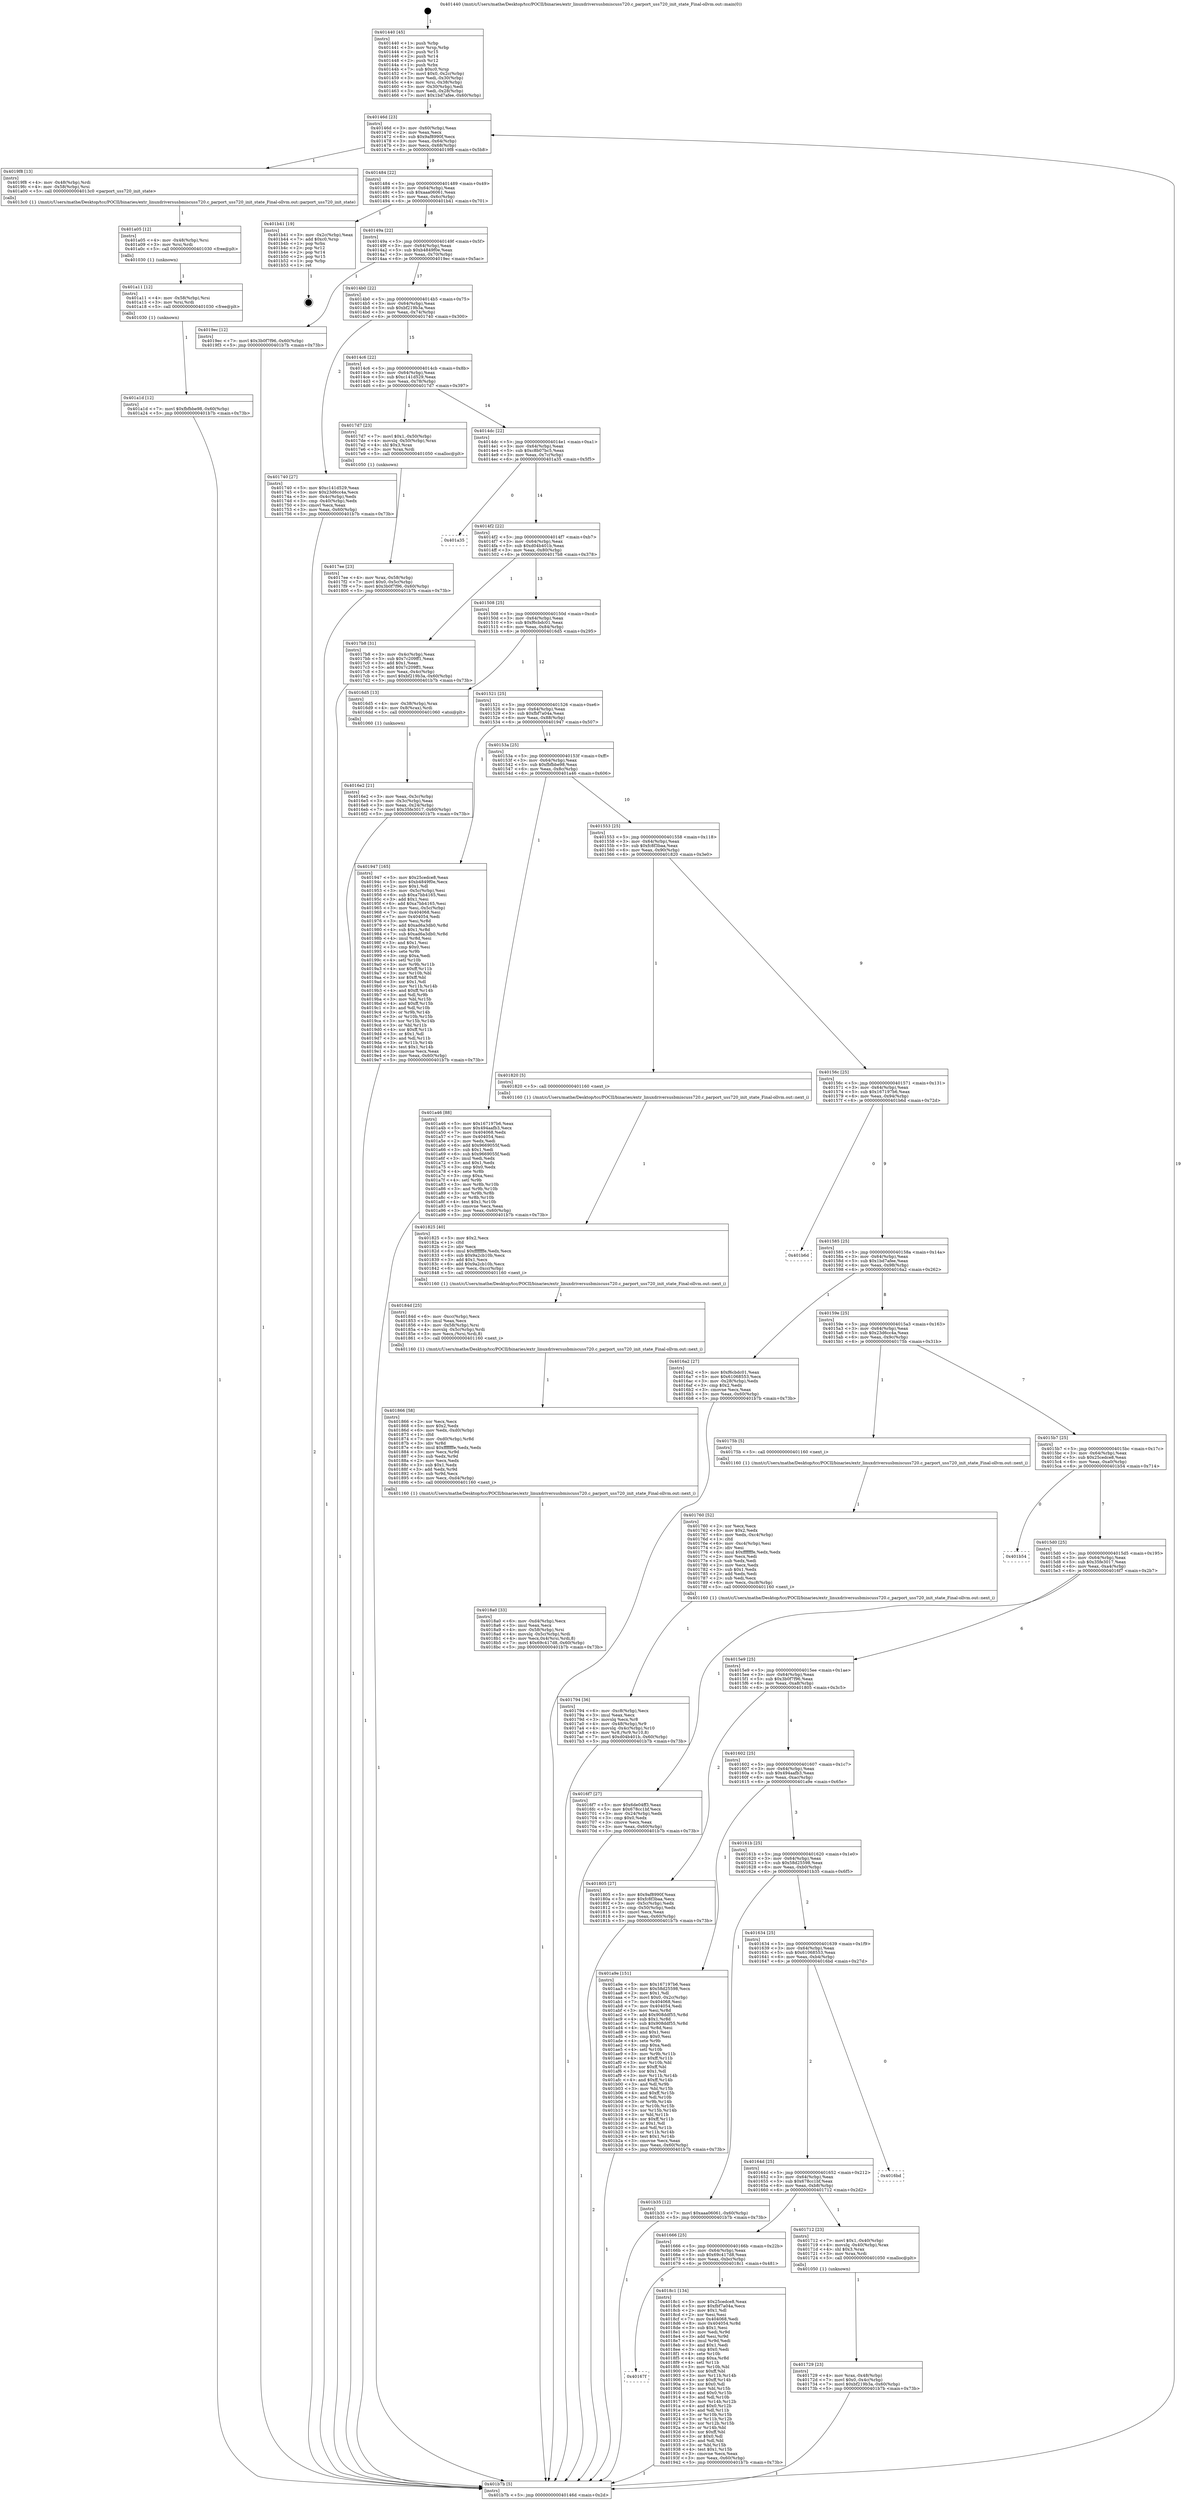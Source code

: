 digraph "0x401440" {
  label = "0x401440 (/mnt/c/Users/mathe/Desktop/tcc/POCII/binaries/extr_linuxdriversusbmiscuss720.c_parport_uss720_init_state_Final-ollvm.out::main(0))"
  labelloc = "t"
  node[shape=record]

  Entry [label="",width=0.3,height=0.3,shape=circle,fillcolor=black,style=filled]
  "0x40146d" [label="{
     0x40146d [23]\l
     | [instrs]\l
     &nbsp;&nbsp;0x40146d \<+3\>: mov -0x60(%rbp),%eax\l
     &nbsp;&nbsp;0x401470 \<+2\>: mov %eax,%ecx\l
     &nbsp;&nbsp;0x401472 \<+6\>: sub $0x9af8990f,%ecx\l
     &nbsp;&nbsp;0x401478 \<+3\>: mov %eax,-0x64(%rbp)\l
     &nbsp;&nbsp;0x40147b \<+3\>: mov %ecx,-0x68(%rbp)\l
     &nbsp;&nbsp;0x40147e \<+6\>: je 00000000004019f8 \<main+0x5b8\>\l
  }"]
  "0x4019f8" [label="{
     0x4019f8 [13]\l
     | [instrs]\l
     &nbsp;&nbsp;0x4019f8 \<+4\>: mov -0x48(%rbp),%rdi\l
     &nbsp;&nbsp;0x4019fc \<+4\>: mov -0x58(%rbp),%rsi\l
     &nbsp;&nbsp;0x401a00 \<+5\>: call 00000000004013c0 \<parport_uss720_init_state\>\l
     | [calls]\l
     &nbsp;&nbsp;0x4013c0 \{1\} (/mnt/c/Users/mathe/Desktop/tcc/POCII/binaries/extr_linuxdriversusbmiscuss720.c_parport_uss720_init_state_Final-ollvm.out::parport_uss720_init_state)\l
  }"]
  "0x401484" [label="{
     0x401484 [22]\l
     | [instrs]\l
     &nbsp;&nbsp;0x401484 \<+5\>: jmp 0000000000401489 \<main+0x49\>\l
     &nbsp;&nbsp;0x401489 \<+3\>: mov -0x64(%rbp),%eax\l
     &nbsp;&nbsp;0x40148c \<+5\>: sub $0xaaa06061,%eax\l
     &nbsp;&nbsp;0x401491 \<+3\>: mov %eax,-0x6c(%rbp)\l
     &nbsp;&nbsp;0x401494 \<+6\>: je 0000000000401b41 \<main+0x701\>\l
  }"]
  Exit [label="",width=0.3,height=0.3,shape=circle,fillcolor=black,style=filled,peripheries=2]
  "0x401b41" [label="{
     0x401b41 [19]\l
     | [instrs]\l
     &nbsp;&nbsp;0x401b41 \<+3\>: mov -0x2c(%rbp),%eax\l
     &nbsp;&nbsp;0x401b44 \<+7\>: add $0xc0,%rsp\l
     &nbsp;&nbsp;0x401b4b \<+1\>: pop %rbx\l
     &nbsp;&nbsp;0x401b4c \<+2\>: pop %r12\l
     &nbsp;&nbsp;0x401b4e \<+2\>: pop %r14\l
     &nbsp;&nbsp;0x401b50 \<+2\>: pop %r15\l
     &nbsp;&nbsp;0x401b52 \<+1\>: pop %rbp\l
     &nbsp;&nbsp;0x401b53 \<+1\>: ret\l
  }"]
  "0x40149a" [label="{
     0x40149a [22]\l
     | [instrs]\l
     &nbsp;&nbsp;0x40149a \<+5\>: jmp 000000000040149f \<main+0x5f\>\l
     &nbsp;&nbsp;0x40149f \<+3\>: mov -0x64(%rbp),%eax\l
     &nbsp;&nbsp;0x4014a2 \<+5\>: sub $0xb4849f0e,%eax\l
     &nbsp;&nbsp;0x4014a7 \<+3\>: mov %eax,-0x70(%rbp)\l
     &nbsp;&nbsp;0x4014aa \<+6\>: je 00000000004019ec \<main+0x5ac\>\l
  }"]
  "0x401a1d" [label="{
     0x401a1d [12]\l
     | [instrs]\l
     &nbsp;&nbsp;0x401a1d \<+7\>: movl $0xfbfbbe98,-0x60(%rbp)\l
     &nbsp;&nbsp;0x401a24 \<+5\>: jmp 0000000000401b7b \<main+0x73b\>\l
  }"]
  "0x4019ec" [label="{
     0x4019ec [12]\l
     | [instrs]\l
     &nbsp;&nbsp;0x4019ec \<+7\>: movl $0x3b0f7f96,-0x60(%rbp)\l
     &nbsp;&nbsp;0x4019f3 \<+5\>: jmp 0000000000401b7b \<main+0x73b\>\l
  }"]
  "0x4014b0" [label="{
     0x4014b0 [22]\l
     | [instrs]\l
     &nbsp;&nbsp;0x4014b0 \<+5\>: jmp 00000000004014b5 \<main+0x75\>\l
     &nbsp;&nbsp;0x4014b5 \<+3\>: mov -0x64(%rbp),%eax\l
     &nbsp;&nbsp;0x4014b8 \<+5\>: sub $0xbf219b3a,%eax\l
     &nbsp;&nbsp;0x4014bd \<+3\>: mov %eax,-0x74(%rbp)\l
     &nbsp;&nbsp;0x4014c0 \<+6\>: je 0000000000401740 \<main+0x300\>\l
  }"]
  "0x401a11" [label="{
     0x401a11 [12]\l
     | [instrs]\l
     &nbsp;&nbsp;0x401a11 \<+4\>: mov -0x58(%rbp),%rsi\l
     &nbsp;&nbsp;0x401a15 \<+3\>: mov %rsi,%rdi\l
     &nbsp;&nbsp;0x401a18 \<+5\>: call 0000000000401030 \<free@plt\>\l
     | [calls]\l
     &nbsp;&nbsp;0x401030 \{1\} (unknown)\l
  }"]
  "0x401740" [label="{
     0x401740 [27]\l
     | [instrs]\l
     &nbsp;&nbsp;0x401740 \<+5\>: mov $0xc141d529,%eax\l
     &nbsp;&nbsp;0x401745 \<+5\>: mov $0x23d6cc4a,%ecx\l
     &nbsp;&nbsp;0x40174a \<+3\>: mov -0x4c(%rbp),%edx\l
     &nbsp;&nbsp;0x40174d \<+3\>: cmp -0x40(%rbp),%edx\l
     &nbsp;&nbsp;0x401750 \<+3\>: cmovl %ecx,%eax\l
     &nbsp;&nbsp;0x401753 \<+3\>: mov %eax,-0x60(%rbp)\l
     &nbsp;&nbsp;0x401756 \<+5\>: jmp 0000000000401b7b \<main+0x73b\>\l
  }"]
  "0x4014c6" [label="{
     0x4014c6 [22]\l
     | [instrs]\l
     &nbsp;&nbsp;0x4014c6 \<+5\>: jmp 00000000004014cb \<main+0x8b\>\l
     &nbsp;&nbsp;0x4014cb \<+3\>: mov -0x64(%rbp),%eax\l
     &nbsp;&nbsp;0x4014ce \<+5\>: sub $0xc141d529,%eax\l
     &nbsp;&nbsp;0x4014d3 \<+3\>: mov %eax,-0x78(%rbp)\l
     &nbsp;&nbsp;0x4014d6 \<+6\>: je 00000000004017d7 \<main+0x397\>\l
  }"]
  "0x401a05" [label="{
     0x401a05 [12]\l
     | [instrs]\l
     &nbsp;&nbsp;0x401a05 \<+4\>: mov -0x48(%rbp),%rsi\l
     &nbsp;&nbsp;0x401a09 \<+3\>: mov %rsi,%rdi\l
     &nbsp;&nbsp;0x401a0c \<+5\>: call 0000000000401030 \<free@plt\>\l
     | [calls]\l
     &nbsp;&nbsp;0x401030 \{1\} (unknown)\l
  }"]
  "0x4017d7" [label="{
     0x4017d7 [23]\l
     | [instrs]\l
     &nbsp;&nbsp;0x4017d7 \<+7\>: movl $0x1,-0x50(%rbp)\l
     &nbsp;&nbsp;0x4017de \<+4\>: movslq -0x50(%rbp),%rax\l
     &nbsp;&nbsp;0x4017e2 \<+4\>: shl $0x3,%rax\l
     &nbsp;&nbsp;0x4017e6 \<+3\>: mov %rax,%rdi\l
     &nbsp;&nbsp;0x4017e9 \<+5\>: call 0000000000401050 \<malloc@plt\>\l
     | [calls]\l
     &nbsp;&nbsp;0x401050 \{1\} (unknown)\l
  }"]
  "0x4014dc" [label="{
     0x4014dc [22]\l
     | [instrs]\l
     &nbsp;&nbsp;0x4014dc \<+5\>: jmp 00000000004014e1 \<main+0xa1\>\l
     &nbsp;&nbsp;0x4014e1 \<+3\>: mov -0x64(%rbp),%eax\l
     &nbsp;&nbsp;0x4014e4 \<+5\>: sub $0xc8b07bc5,%eax\l
     &nbsp;&nbsp;0x4014e9 \<+3\>: mov %eax,-0x7c(%rbp)\l
     &nbsp;&nbsp;0x4014ec \<+6\>: je 0000000000401a35 \<main+0x5f5\>\l
  }"]
  "0x40167f" [label="{
     0x40167f\l
  }", style=dashed]
  "0x401a35" [label="{
     0x401a35\l
  }", style=dashed]
  "0x4014f2" [label="{
     0x4014f2 [22]\l
     | [instrs]\l
     &nbsp;&nbsp;0x4014f2 \<+5\>: jmp 00000000004014f7 \<main+0xb7\>\l
     &nbsp;&nbsp;0x4014f7 \<+3\>: mov -0x64(%rbp),%eax\l
     &nbsp;&nbsp;0x4014fa \<+5\>: sub $0xd04b401b,%eax\l
     &nbsp;&nbsp;0x4014ff \<+3\>: mov %eax,-0x80(%rbp)\l
     &nbsp;&nbsp;0x401502 \<+6\>: je 00000000004017b8 \<main+0x378\>\l
  }"]
  "0x4018c1" [label="{
     0x4018c1 [134]\l
     | [instrs]\l
     &nbsp;&nbsp;0x4018c1 \<+5\>: mov $0x25cedce8,%eax\l
     &nbsp;&nbsp;0x4018c6 \<+5\>: mov $0xfbf7a04a,%ecx\l
     &nbsp;&nbsp;0x4018cb \<+2\>: mov $0x1,%dl\l
     &nbsp;&nbsp;0x4018cd \<+2\>: xor %esi,%esi\l
     &nbsp;&nbsp;0x4018cf \<+7\>: mov 0x404068,%edi\l
     &nbsp;&nbsp;0x4018d6 \<+8\>: mov 0x404054,%r8d\l
     &nbsp;&nbsp;0x4018de \<+3\>: sub $0x1,%esi\l
     &nbsp;&nbsp;0x4018e1 \<+3\>: mov %edi,%r9d\l
     &nbsp;&nbsp;0x4018e4 \<+3\>: add %esi,%r9d\l
     &nbsp;&nbsp;0x4018e7 \<+4\>: imul %r9d,%edi\l
     &nbsp;&nbsp;0x4018eb \<+3\>: and $0x1,%edi\l
     &nbsp;&nbsp;0x4018ee \<+3\>: cmp $0x0,%edi\l
     &nbsp;&nbsp;0x4018f1 \<+4\>: sete %r10b\l
     &nbsp;&nbsp;0x4018f5 \<+4\>: cmp $0xa,%r8d\l
     &nbsp;&nbsp;0x4018f9 \<+4\>: setl %r11b\l
     &nbsp;&nbsp;0x4018fd \<+3\>: mov %r10b,%bl\l
     &nbsp;&nbsp;0x401900 \<+3\>: xor $0xff,%bl\l
     &nbsp;&nbsp;0x401903 \<+3\>: mov %r11b,%r14b\l
     &nbsp;&nbsp;0x401906 \<+4\>: xor $0xff,%r14b\l
     &nbsp;&nbsp;0x40190a \<+3\>: xor $0x0,%dl\l
     &nbsp;&nbsp;0x40190d \<+3\>: mov %bl,%r15b\l
     &nbsp;&nbsp;0x401910 \<+4\>: and $0x0,%r15b\l
     &nbsp;&nbsp;0x401914 \<+3\>: and %dl,%r10b\l
     &nbsp;&nbsp;0x401917 \<+3\>: mov %r14b,%r12b\l
     &nbsp;&nbsp;0x40191a \<+4\>: and $0x0,%r12b\l
     &nbsp;&nbsp;0x40191e \<+3\>: and %dl,%r11b\l
     &nbsp;&nbsp;0x401921 \<+3\>: or %r10b,%r15b\l
     &nbsp;&nbsp;0x401924 \<+3\>: or %r11b,%r12b\l
     &nbsp;&nbsp;0x401927 \<+3\>: xor %r12b,%r15b\l
     &nbsp;&nbsp;0x40192a \<+3\>: or %r14b,%bl\l
     &nbsp;&nbsp;0x40192d \<+3\>: xor $0xff,%bl\l
     &nbsp;&nbsp;0x401930 \<+3\>: or $0x0,%dl\l
     &nbsp;&nbsp;0x401933 \<+2\>: and %dl,%bl\l
     &nbsp;&nbsp;0x401935 \<+3\>: or %bl,%r15b\l
     &nbsp;&nbsp;0x401938 \<+4\>: test $0x1,%r15b\l
     &nbsp;&nbsp;0x40193c \<+3\>: cmovne %ecx,%eax\l
     &nbsp;&nbsp;0x40193f \<+3\>: mov %eax,-0x60(%rbp)\l
     &nbsp;&nbsp;0x401942 \<+5\>: jmp 0000000000401b7b \<main+0x73b\>\l
  }"]
  "0x4017b8" [label="{
     0x4017b8 [31]\l
     | [instrs]\l
     &nbsp;&nbsp;0x4017b8 \<+3\>: mov -0x4c(%rbp),%eax\l
     &nbsp;&nbsp;0x4017bb \<+5\>: sub $0x7c209ff1,%eax\l
     &nbsp;&nbsp;0x4017c0 \<+3\>: add $0x1,%eax\l
     &nbsp;&nbsp;0x4017c3 \<+5\>: add $0x7c209ff1,%eax\l
     &nbsp;&nbsp;0x4017c8 \<+3\>: mov %eax,-0x4c(%rbp)\l
     &nbsp;&nbsp;0x4017cb \<+7\>: movl $0xbf219b3a,-0x60(%rbp)\l
     &nbsp;&nbsp;0x4017d2 \<+5\>: jmp 0000000000401b7b \<main+0x73b\>\l
  }"]
  "0x401508" [label="{
     0x401508 [25]\l
     | [instrs]\l
     &nbsp;&nbsp;0x401508 \<+5\>: jmp 000000000040150d \<main+0xcd\>\l
     &nbsp;&nbsp;0x40150d \<+3\>: mov -0x64(%rbp),%eax\l
     &nbsp;&nbsp;0x401510 \<+5\>: sub $0xf6cbdc01,%eax\l
     &nbsp;&nbsp;0x401515 \<+6\>: mov %eax,-0x84(%rbp)\l
     &nbsp;&nbsp;0x40151b \<+6\>: je 00000000004016d5 \<main+0x295\>\l
  }"]
  "0x4018a0" [label="{
     0x4018a0 [33]\l
     | [instrs]\l
     &nbsp;&nbsp;0x4018a0 \<+6\>: mov -0xd4(%rbp),%ecx\l
     &nbsp;&nbsp;0x4018a6 \<+3\>: imul %eax,%ecx\l
     &nbsp;&nbsp;0x4018a9 \<+4\>: mov -0x58(%rbp),%rsi\l
     &nbsp;&nbsp;0x4018ad \<+4\>: movslq -0x5c(%rbp),%rdi\l
     &nbsp;&nbsp;0x4018b1 \<+4\>: mov %ecx,0x4(%rsi,%rdi,8)\l
     &nbsp;&nbsp;0x4018b5 \<+7\>: movl $0x69c417d8,-0x60(%rbp)\l
     &nbsp;&nbsp;0x4018bc \<+5\>: jmp 0000000000401b7b \<main+0x73b\>\l
  }"]
  "0x4016d5" [label="{
     0x4016d5 [13]\l
     | [instrs]\l
     &nbsp;&nbsp;0x4016d5 \<+4\>: mov -0x38(%rbp),%rax\l
     &nbsp;&nbsp;0x4016d9 \<+4\>: mov 0x8(%rax),%rdi\l
     &nbsp;&nbsp;0x4016dd \<+5\>: call 0000000000401060 \<atoi@plt\>\l
     | [calls]\l
     &nbsp;&nbsp;0x401060 \{1\} (unknown)\l
  }"]
  "0x401521" [label="{
     0x401521 [25]\l
     | [instrs]\l
     &nbsp;&nbsp;0x401521 \<+5\>: jmp 0000000000401526 \<main+0xe6\>\l
     &nbsp;&nbsp;0x401526 \<+3\>: mov -0x64(%rbp),%eax\l
     &nbsp;&nbsp;0x401529 \<+5\>: sub $0xfbf7a04a,%eax\l
     &nbsp;&nbsp;0x40152e \<+6\>: mov %eax,-0x88(%rbp)\l
     &nbsp;&nbsp;0x401534 \<+6\>: je 0000000000401947 \<main+0x507\>\l
  }"]
  "0x401866" [label="{
     0x401866 [58]\l
     | [instrs]\l
     &nbsp;&nbsp;0x401866 \<+2\>: xor %ecx,%ecx\l
     &nbsp;&nbsp;0x401868 \<+5\>: mov $0x2,%edx\l
     &nbsp;&nbsp;0x40186d \<+6\>: mov %edx,-0xd0(%rbp)\l
     &nbsp;&nbsp;0x401873 \<+1\>: cltd\l
     &nbsp;&nbsp;0x401874 \<+7\>: mov -0xd0(%rbp),%r8d\l
     &nbsp;&nbsp;0x40187b \<+3\>: idiv %r8d\l
     &nbsp;&nbsp;0x40187e \<+6\>: imul $0xfffffffe,%edx,%edx\l
     &nbsp;&nbsp;0x401884 \<+3\>: mov %ecx,%r9d\l
     &nbsp;&nbsp;0x401887 \<+3\>: sub %edx,%r9d\l
     &nbsp;&nbsp;0x40188a \<+2\>: mov %ecx,%edx\l
     &nbsp;&nbsp;0x40188c \<+3\>: sub $0x1,%edx\l
     &nbsp;&nbsp;0x40188f \<+3\>: add %edx,%r9d\l
     &nbsp;&nbsp;0x401892 \<+3\>: sub %r9d,%ecx\l
     &nbsp;&nbsp;0x401895 \<+6\>: mov %ecx,-0xd4(%rbp)\l
     &nbsp;&nbsp;0x40189b \<+5\>: call 0000000000401160 \<next_i\>\l
     | [calls]\l
     &nbsp;&nbsp;0x401160 \{1\} (/mnt/c/Users/mathe/Desktop/tcc/POCII/binaries/extr_linuxdriversusbmiscuss720.c_parport_uss720_init_state_Final-ollvm.out::next_i)\l
  }"]
  "0x401947" [label="{
     0x401947 [165]\l
     | [instrs]\l
     &nbsp;&nbsp;0x401947 \<+5\>: mov $0x25cedce8,%eax\l
     &nbsp;&nbsp;0x40194c \<+5\>: mov $0xb4849f0e,%ecx\l
     &nbsp;&nbsp;0x401951 \<+2\>: mov $0x1,%dl\l
     &nbsp;&nbsp;0x401953 \<+3\>: mov -0x5c(%rbp),%esi\l
     &nbsp;&nbsp;0x401956 \<+6\>: sub $0xa7bb4165,%esi\l
     &nbsp;&nbsp;0x40195c \<+3\>: add $0x1,%esi\l
     &nbsp;&nbsp;0x40195f \<+6\>: add $0xa7bb4165,%esi\l
     &nbsp;&nbsp;0x401965 \<+3\>: mov %esi,-0x5c(%rbp)\l
     &nbsp;&nbsp;0x401968 \<+7\>: mov 0x404068,%esi\l
     &nbsp;&nbsp;0x40196f \<+7\>: mov 0x404054,%edi\l
     &nbsp;&nbsp;0x401976 \<+3\>: mov %esi,%r8d\l
     &nbsp;&nbsp;0x401979 \<+7\>: add $0xad6a3db0,%r8d\l
     &nbsp;&nbsp;0x401980 \<+4\>: sub $0x1,%r8d\l
     &nbsp;&nbsp;0x401984 \<+7\>: sub $0xad6a3db0,%r8d\l
     &nbsp;&nbsp;0x40198b \<+4\>: imul %r8d,%esi\l
     &nbsp;&nbsp;0x40198f \<+3\>: and $0x1,%esi\l
     &nbsp;&nbsp;0x401992 \<+3\>: cmp $0x0,%esi\l
     &nbsp;&nbsp;0x401995 \<+4\>: sete %r9b\l
     &nbsp;&nbsp;0x401999 \<+3\>: cmp $0xa,%edi\l
     &nbsp;&nbsp;0x40199c \<+4\>: setl %r10b\l
     &nbsp;&nbsp;0x4019a0 \<+3\>: mov %r9b,%r11b\l
     &nbsp;&nbsp;0x4019a3 \<+4\>: xor $0xff,%r11b\l
     &nbsp;&nbsp;0x4019a7 \<+3\>: mov %r10b,%bl\l
     &nbsp;&nbsp;0x4019aa \<+3\>: xor $0xff,%bl\l
     &nbsp;&nbsp;0x4019ad \<+3\>: xor $0x1,%dl\l
     &nbsp;&nbsp;0x4019b0 \<+3\>: mov %r11b,%r14b\l
     &nbsp;&nbsp;0x4019b3 \<+4\>: and $0xff,%r14b\l
     &nbsp;&nbsp;0x4019b7 \<+3\>: and %dl,%r9b\l
     &nbsp;&nbsp;0x4019ba \<+3\>: mov %bl,%r15b\l
     &nbsp;&nbsp;0x4019bd \<+4\>: and $0xff,%r15b\l
     &nbsp;&nbsp;0x4019c1 \<+3\>: and %dl,%r10b\l
     &nbsp;&nbsp;0x4019c4 \<+3\>: or %r9b,%r14b\l
     &nbsp;&nbsp;0x4019c7 \<+3\>: or %r10b,%r15b\l
     &nbsp;&nbsp;0x4019ca \<+3\>: xor %r15b,%r14b\l
     &nbsp;&nbsp;0x4019cd \<+3\>: or %bl,%r11b\l
     &nbsp;&nbsp;0x4019d0 \<+4\>: xor $0xff,%r11b\l
     &nbsp;&nbsp;0x4019d4 \<+3\>: or $0x1,%dl\l
     &nbsp;&nbsp;0x4019d7 \<+3\>: and %dl,%r11b\l
     &nbsp;&nbsp;0x4019da \<+3\>: or %r11b,%r14b\l
     &nbsp;&nbsp;0x4019dd \<+4\>: test $0x1,%r14b\l
     &nbsp;&nbsp;0x4019e1 \<+3\>: cmovne %ecx,%eax\l
     &nbsp;&nbsp;0x4019e4 \<+3\>: mov %eax,-0x60(%rbp)\l
     &nbsp;&nbsp;0x4019e7 \<+5\>: jmp 0000000000401b7b \<main+0x73b\>\l
  }"]
  "0x40153a" [label="{
     0x40153a [25]\l
     | [instrs]\l
     &nbsp;&nbsp;0x40153a \<+5\>: jmp 000000000040153f \<main+0xff\>\l
     &nbsp;&nbsp;0x40153f \<+3\>: mov -0x64(%rbp),%eax\l
     &nbsp;&nbsp;0x401542 \<+5\>: sub $0xfbfbbe98,%eax\l
     &nbsp;&nbsp;0x401547 \<+6\>: mov %eax,-0x8c(%rbp)\l
     &nbsp;&nbsp;0x40154d \<+6\>: je 0000000000401a46 \<main+0x606\>\l
  }"]
  "0x40184d" [label="{
     0x40184d [25]\l
     | [instrs]\l
     &nbsp;&nbsp;0x40184d \<+6\>: mov -0xcc(%rbp),%ecx\l
     &nbsp;&nbsp;0x401853 \<+3\>: imul %eax,%ecx\l
     &nbsp;&nbsp;0x401856 \<+4\>: mov -0x58(%rbp),%rsi\l
     &nbsp;&nbsp;0x40185a \<+4\>: movslq -0x5c(%rbp),%rdi\l
     &nbsp;&nbsp;0x40185e \<+3\>: mov %ecx,(%rsi,%rdi,8)\l
     &nbsp;&nbsp;0x401861 \<+5\>: call 0000000000401160 \<next_i\>\l
     | [calls]\l
     &nbsp;&nbsp;0x401160 \{1\} (/mnt/c/Users/mathe/Desktop/tcc/POCII/binaries/extr_linuxdriversusbmiscuss720.c_parport_uss720_init_state_Final-ollvm.out::next_i)\l
  }"]
  "0x401a46" [label="{
     0x401a46 [88]\l
     | [instrs]\l
     &nbsp;&nbsp;0x401a46 \<+5\>: mov $0x167197b6,%eax\l
     &nbsp;&nbsp;0x401a4b \<+5\>: mov $0x494aafb3,%ecx\l
     &nbsp;&nbsp;0x401a50 \<+7\>: mov 0x404068,%edx\l
     &nbsp;&nbsp;0x401a57 \<+7\>: mov 0x404054,%esi\l
     &nbsp;&nbsp;0x401a5e \<+2\>: mov %edx,%edi\l
     &nbsp;&nbsp;0x401a60 \<+6\>: add $0x9669055f,%edi\l
     &nbsp;&nbsp;0x401a66 \<+3\>: sub $0x1,%edi\l
     &nbsp;&nbsp;0x401a69 \<+6\>: sub $0x9669055f,%edi\l
     &nbsp;&nbsp;0x401a6f \<+3\>: imul %edi,%edx\l
     &nbsp;&nbsp;0x401a72 \<+3\>: and $0x1,%edx\l
     &nbsp;&nbsp;0x401a75 \<+3\>: cmp $0x0,%edx\l
     &nbsp;&nbsp;0x401a78 \<+4\>: sete %r8b\l
     &nbsp;&nbsp;0x401a7c \<+3\>: cmp $0xa,%esi\l
     &nbsp;&nbsp;0x401a7f \<+4\>: setl %r9b\l
     &nbsp;&nbsp;0x401a83 \<+3\>: mov %r8b,%r10b\l
     &nbsp;&nbsp;0x401a86 \<+3\>: and %r9b,%r10b\l
     &nbsp;&nbsp;0x401a89 \<+3\>: xor %r9b,%r8b\l
     &nbsp;&nbsp;0x401a8c \<+3\>: or %r8b,%r10b\l
     &nbsp;&nbsp;0x401a8f \<+4\>: test $0x1,%r10b\l
     &nbsp;&nbsp;0x401a93 \<+3\>: cmovne %ecx,%eax\l
     &nbsp;&nbsp;0x401a96 \<+3\>: mov %eax,-0x60(%rbp)\l
     &nbsp;&nbsp;0x401a99 \<+5\>: jmp 0000000000401b7b \<main+0x73b\>\l
  }"]
  "0x401553" [label="{
     0x401553 [25]\l
     | [instrs]\l
     &nbsp;&nbsp;0x401553 \<+5\>: jmp 0000000000401558 \<main+0x118\>\l
     &nbsp;&nbsp;0x401558 \<+3\>: mov -0x64(%rbp),%eax\l
     &nbsp;&nbsp;0x40155b \<+5\>: sub $0xfc8f3baa,%eax\l
     &nbsp;&nbsp;0x401560 \<+6\>: mov %eax,-0x90(%rbp)\l
     &nbsp;&nbsp;0x401566 \<+6\>: je 0000000000401820 \<main+0x3e0\>\l
  }"]
  "0x401825" [label="{
     0x401825 [40]\l
     | [instrs]\l
     &nbsp;&nbsp;0x401825 \<+5\>: mov $0x2,%ecx\l
     &nbsp;&nbsp;0x40182a \<+1\>: cltd\l
     &nbsp;&nbsp;0x40182b \<+2\>: idiv %ecx\l
     &nbsp;&nbsp;0x40182d \<+6\>: imul $0xfffffffe,%edx,%ecx\l
     &nbsp;&nbsp;0x401833 \<+6\>: sub $0x9a2cb10b,%ecx\l
     &nbsp;&nbsp;0x401839 \<+3\>: add $0x1,%ecx\l
     &nbsp;&nbsp;0x40183c \<+6\>: add $0x9a2cb10b,%ecx\l
     &nbsp;&nbsp;0x401842 \<+6\>: mov %ecx,-0xcc(%rbp)\l
     &nbsp;&nbsp;0x401848 \<+5\>: call 0000000000401160 \<next_i\>\l
     | [calls]\l
     &nbsp;&nbsp;0x401160 \{1\} (/mnt/c/Users/mathe/Desktop/tcc/POCII/binaries/extr_linuxdriversusbmiscuss720.c_parport_uss720_init_state_Final-ollvm.out::next_i)\l
  }"]
  "0x401820" [label="{
     0x401820 [5]\l
     | [instrs]\l
     &nbsp;&nbsp;0x401820 \<+5\>: call 0000000000401160 \<next_i\>\l
     | [calls]\l
     &nbsp;&nbsp;0x401160 \{1\} (/mnt/c/Users/mathe/Desktop/tcc/POCII/binaries/extr_linuxdriversusbmiscuss720.c_parport_uss720_init_state_Final-ollvm.out::next_i)\l
  }"]
  "0x40156c" [label="{
     0x40156c [25]\l
     | [instrs]\l
     &nbsp;&nbsp;0x40156c \<+5\>: jmp 0000000000401571 \<main+0x131\>\l
     &nbsp;&nbsp;0x401571 \<+3\>: mov -0x64(%rbp),%eax\l
     &nbsp;&nbsp;0x401574 \<+5\>: sub $0x167197b6,%eax\l
     &nbsp;&nbsp;0x401579 \<+6\>: mov %eax,-0x94(%rbp)\l
     &nbsp;&nbsp;0x40157f \<+6\>: je 0000000000401b6d \<main+0x72d\>\l
  }"]
  "0x4017ee" [label="{
     0x4017ee [23]\l
     | [instrs]\l
     &nbsp;&nbsp;0x4017ee \<+4\>: mov %rax,-0x58(%rbp)\l
     &nbsp;&nbsp;0x4017f2 \<+7\>: movl $0x0,-0x5c(%rbp)\l
     &nbsp;&nbsp;0x4017f9 \<+7\>: movl $0x3b0f7f96,-0x60(%rbp)\l
     &nbsp;&nbsp;0x401800 \<+5\>: jmp 0000000000401b7b \<main+0x73b\>\l
  }"]
  "0x401b6d" [label="{
     0x401b6d\l
  }", style=dashed]
  "0x401585" [label="{
     0x401585 [25]\l
     | [instrs]\l
     &nbsp;&nbsp;0x401585 \<+5\>: jmp 000000000040158a \<main+0x14a\>\l
     &nbsp;&nbsp;0x40158a \<+3\>: mov -0x64(%rbp),%eax\l
     &nbsp;&nbsp;0x40158d \<+5\>: sub $0x1bd7afee,%eax\l
     &nbsp;&nbsp;0x401592 \<+6\>: mov %eax,-0x98(%rbp)\l
     &nbsp;&nbsp;0x401598 \<+6\>: je 00000000004016a2 \<main+0x262\>\l
  }"]
  "0x401794" [label="{
     0x401794 [36]\l
     | [instrs]\l
     &nbsp;&nbsp;0x401794 \<+6\>: mov -0xc8(%rbp),%ecx\l
     &nbsp;&nbsp;0x40179a \<+3\>: imul %eax,%ecx\l
     &nbsp;&nbsp;0x40179d \<+3\>: movslq %ecx,%r8\l
     &nbsp;&nbsp;0x4017a0 \<+4\>: mov -0x48(%rbp),%r9\l
     &nbsp;&nbsp;0x4017a4 \<+4\>: movslq -0x4c(%rbp),%r10\l
     &nbsp;&nbsp;0x4017a8 \<+4\>: mov %r8,(%r9,%r10,8)\l
     &nbsp;&nbsp;0x4017ac \<+7\>: movl $0xd04b401b,-0x60(%rbp)\l
     &nbsp;&nbsp;0x4017b3 \<+5\>: jmp 0000000000401b7b \<main+0x73b\>\l
  }"]
  "0x4016a2" [label="{
     0x4016a2 [27]\l
     | [instrs]\l
     &nbsp;&nbsp;0x4016a2 \<+5\>: mov $0xf6cbdc01,%eax\l
     &nbsp;&nbsp;0x4016a7 \<+5\>: mov $0x61068553,%ecx\l
     &nbsp;&nbsp;0x4016ac \<+3\>: mov -0x28(%rbp),%edx\l
     &nbsp;&nbsp;0x4016af \<+3\>: cmp $0x2,%edx\l
     &nbsp;&nbsp;0x4016b2 \<+3\>: cmovne %ecx,%eax\l
     &nbsp;&nbsp;0x4016b5 \<+3\>: mov %eax,-0x60(%rbp)\l
     &nbsp;&nbsp;0x4016b8 \<+5\>: jmp 0000000000401b7b \<main+0x73b\>\l
  }"]
  "0x40159e" [label="{
     0x40159e [25]\l
     | [instrs]\l
     &nbsp;&nbsp;0x40159e \<+5\>: jmp 00000000004015a3 \<main+0x163\>\l
     &nbsp;&nbsp;0x4015a3 \<+3\>: mov -0x64(%rbp),%eax\l
     &nbsp;&nbsp;0x4015a6 \<+5\>: sub $0x23d6cc4a,%eax\l
     &nbsp;&nbsp;0x4015ab \<+6\>: mov %eax,-0x9c(%rbp)\l
     &nbsp;&nbsp;0x4015b1 \<+6\>: je 000000000040175b \<main+0x31b\>\l
  }"]
  "0x401b7b" [label="{
     0x401b7b [5]\l
     | [instrs]\l
     &nbsp;&nbsp;0x401b7b \<+5\>: jmp 000000000040146d \<main+0x2d\>\l
  }"]
  "0x401440" [label="{
     0x401440 [45]\l
     | [instrs]\l
     &nbsp;&nbsp;0x401440 \<+1\>: push %rbp\l
     &nbsp;&nbsp;0x401441 \<+3\>: mov %rsp,%rbp\l
     &nbsp;&nbsp;0x401444 \<+2\>: push %r15\l
     &nbsp;&nbsp;0x401446 \<+2\>: push %r14\l
     &nbsp;&nbsp;0x401448 \<+2\>: push %r12\l
     &nbsp;&nbsp;0x40144a \<+1\>: push %rbx\l
     &nbsp;&nbsp;0x40144b \<+7\>: sub $0xc0,%rsp\l
     &nbsp;&nbsp;0x401452 \<+7\>: movl $0x0,-0x2c(%rbp)\l
     &nbsp;&nbsp;0x401459 \<+3\>: mov %edi,-0x30(%rbp)\l
     &nbsp;&nbsp;0x40145c \<+4\>: mov %rsi,-0x38(%rbp)\l
     &nbsp;&nbsp;0x401460 \<+3\>: mov -0x30(%rbp),%edi\l
     &nbsp;&nbsp;0x401463 \<+3\>: mov %edi,-0x28(%rbp)\l
     &nbsp;&nbsp;0x401466 \<+7\>: movl $0x1bd7afee,-0x60(%rbp)\l
  }"]
  "0x4016e2" [label="{
     0x4016e2 [21]\l
     | [instrs]\l
     &nbsp;&nbsp;0x4016e2 \<+3\>: mov %eax,-0x3c(%rbp)\l
     &nbsp;&nbsp;0x4016e5 \<+3\>: mov -0x3c(%rbp),%eax\l
     &nbsp;&nbsp;0x4016e8 \<+3\>: mov %eax,-0x24(%rbp)\l
     &nbsp;&nbsp;0x4016eb \<+7\>: movl $0x35fe3017,-0x60(%rbp)\l
     &nbsp;&nbsp;0x4016f2 \<+5\>: jmp 0000000000401b7b \<main+0x73b\>\l
  }"]
  "0x401760" [label="{
     0x401760 [52]\l
     | [instrs]\l
     &nbsp;&nbsp;0x401760 \<+2\>: xor %ecx,%ecx\l
     &nbsp;&nbsp;0x401762 \<+5\>: mov $0x2,%edx\l
     &nbsp;&nbsp;0x401767 \<+6\>: mov %edx,-0xc4(%rbp)\l
     &nbsp;&nbsp;0x40176d \<+1\>: cltd\l
     &nbsp;&nbsp;0x40176e \<+6\>: mov -0xc4(%rbp),%esi\l
     &nbsp;&nbsp;0x401774 \<+2\>: idiv %esi\l
     &nbsp;&nbsp;0x401776 \<+6\>: imul $0xfffffffe,%edx,%edx\l
     &nbsp;&nbsp;0x40177c \<+2\>: mov %ecx,%edi\l
     &nbsp;&nbsp;0x40177e \<+2\>: sub %edx,%edi\l
     &nbsp;&nbsp;0x401780 \<+2\>: mov %ecx,%edx\l
     &nbsp;&nbsp;0x401782 \<+3\>: sub $0x1,%edx\l
     &nbsp;&nbsp;0x401785 \<+2\>: add %edx,%edi\l
     &nbsp;&nbsp;0x401787 \<+2\>: sub %edi,%ecx\l
     &nbsp;&nbsp;0x401789 \<+6\>: mov %ecx,-0xc8(%rbp)\l
     &nbsp;&nbsp;0x40178f \<+5\>: call 0000000000401160 \<next_i\>\l
     | [calls]\l
     &nbsp;&nbsp;0x401160 \{1\} (/mnt/c/Users/mathe/Desktop/tcc/POCII/binaries/extr_linuxdriversusbmiscuss720.c_parport_uss720_init_state_Final-ollvm.out::next_i)\l
  }"]
  "0x40175b" [label="{
     0x40175b [5]\l
     | [instrs]\l
     &nbsp;&nbsp;0x40175b \<+5\>: call 0000000000401160 \<next_i\>\l
     | [calls]\l
     &nbsp;&nbsp;0x401160 \{1\} (/mnt/c/Users/mathe/Desktop/tcc/POCII/binaries/extr_linuxdriversusbmiscuss720.c_parport_uss720_init_state_Final-ollvm.out::next_i)\l
  }"]
  "0x4015b7" [label="{
     0x4015b7 [25]\l
     | [instrs]\l
     &nbsp;&nbsp;0x4015b7 \<+5\>: jmp 00000000004015bc \<main+0x17c\>\l
     &nbsp;&nbsp;0x4015bc \<+3\>: mov -0x64(%rbp),%eax\l
     &nbsp;&nbsp;0x4015bf \<+5\>: sub $0x25cedce8,%eax\l
     &nbsp;&nbsp;0x4015c4 \<+6\>: mov %eax,-0xa0(%rbp)\l
     &nbsp;&nbsp;0x4015ca \<+6\>: je 0000000000401b54 \<main+0x714\>\l
  }"]
  "0x401729" [label="{
     0x401729 [23]\l
     | [instrs]\l
     &nbsp;&nbsp;0x401729 \<+4\>: mov %rax,-0x48(%rbp)\l
     &nbsp;&nbsp;0x40172d \<+7\>: movl $0x0,-0x4c(%rbp)\l
     &nbsp;&nbsp;0x401734 \<+7\>: movl $0xbf219b3a,-0x60(%rbp)\l
     &nbsp;&nbsp;0x40173b \<+5\>: jmp 0000000000401b7b \<main+0x73b\>\l
  }"]
  "0x401b54" [label="{
     0x401b54\l
  }", style=dashed]
  "0x4015d0" [label="{
     0x4015d0 [25]\l
     | [instrs]\l
     &nbsp;&nbsp;0x4015d0 \<+5\>: jmp 00000000004015d5 \<main+0x195\>\l
     &nbsp;&nbsp;0x4015d5 \<+3\>: mov -0x64(%rbp),%eax\l
     &nbsp;&nbsp;0x4015d8 \<+5\>: sub $0x35fe3017,%eax\l
     &nbsp;&nbsp;0x4015dd \<+6\>: mov %eax,-0xa4(%rbp)\l
     &nbsp;&nbsp;0x4015e3 \<+6\>: je 00000000004016f7 \<main+0x2b7\>\l
  }"]
  "0x401666" [label="{
     0x401666 [25]\l
     | [instrs]\l
     &nbsp;&nbsp;0x401666 \<+5\>: jmp 000000000040166b \<main+0x22b\>\l
     &nbsp;&nbsp;0x40166b \<+3\>: mov -0x64(%rbp),%eax\l
     &nbsp;&nbsp;0x40166e \<+5\>: sub $0x69c417d8,%eax\l
     &nbsp;&nbsp;0x401673 \<+6\>: mov %eax,-0xbc(%rbp)\l
     &nbsp;&nbsp;0x401679 \<+6\>: je 00000000004018c1 \<main+0x481\>\l
  }"]
  "0x4016f7" [label="{
     0x4016f7 [27]\l
     | [instrs]\l
     &nbsp;&nbsp;0x4016f7 \<+5\>: mov $0x6de04ff3,%eax\l
     &nbsp;&nbsp;0x4016fc \<+5\>: mov $0x678cc1bf,%ecx\l
     &nbsp;&nbsp;0x401701 \<+3\>: mov -0x24(%rbp),%edx\l
     &nbsp;&nbsp;0x401704 \<+3\>: cmp $0x0,%edx\l
     &nbsp;&nbsp;0x401707 \<+3\>: cmove %ecx,%eax\l
     &nbsp;&nbsp;0x40170a \<+3\>: mov %eax,-0x60(%rbp)\l
     &nbsp;&nbsp;0x40170d \<+5\>: jmp 0000000000401b7b \<main+0x73b\>\l
  }"]
  "0x4015e9" [label="{
     0x4015e9 [25]\l
     | [instrs]\l
     &nbsp;&nbsp;0x4015e9 \<+5\>: jmp 00000000004015ee \<main+0x1ae\>\l
     &nbsp;&nbsp;0x4015ee \<+3\>: mov -0x64(%rbp),%eax\l
     &nbsp;&nbsp;0x4015f1 \<+5\>: sub $0x3b0f7f96,%eax\l
     &nbsp;&nbsp;0x4015f6 \<+6\>: mov %eax,-0xa8(%rbp)\l
     &nbsp;&nbsp;0x4015fc \<+6\>: je 0000000000401805 \<main+0x3c5\>\l
  }"]
  "0x401712" [label="{
     0x401712 [23]\l
     | [instrs]\l
     &nbsp;&nbsp;0x401712 \<+7\>: movl $0x1,-0x40(%rbp)\l
     &nbsp;&nbsp;0x401719 \<+4\>: movslq -0x40(%rbp),%rax\l
     &nbsp;&nbsp;0x40171d \<+4\>: shl $0x3,%rax\l
     &nbsp;&nbsp;0x401721 \<+3\>: mov %rax,%rdi\l
     &nbsp;&nbsp;0x401724 \<+5\>: call 0000000000401050 \<malloc@plt\>\l
     | [calls]\l
     &nbsp;&nbsp;0x401050 \{1\} (unknown)\l
  }"]
  "0x401805" [label="{
     0x401805 [27]\l
     | [instrs]\l
     &nbsp;&nbsp;0x401805 \<+5\>: mov $0x9af8990f,%eax\l
     &nbsp;&nbsp;0x40180a \<+5\>: mov $0xfc8f3baa,%ecx\l
     &nbsp;&nbsp;0x40180f \<+3\>: mov -0x5c(%rbp),%edx\l
     &nbsp;&nbsp;0x401812 \<+3\>: cmp -0x50(%rbp),%edx\l
     &nbsp;&nbsp;0x401815 \<+3\>: cmovl %ecx,%eax\l
     &nbsp;&nbsp;0x401818 \<+3\>: mov %eax,-0x60(%rbp)\l
     &nbsp;&nbsp;0x40181b \<+5\>: jmp 0000000000401b7b \<main+0x73b\>\l
  }"]
  "0x401602" [label="{
     0x401602 [25]\l
     | [instrs]\l
     &nbsp;&nbsp;0x401602 \<+5\>: jmp 0000000000401607 \<main+0x1c7\>\l
     &nbsp;&nbsp;0x401607 \<+3\>: mov -0x64(%rbp),%eax\l
     &nbsp;&nbsp;0x40160a \<+5\>: sub $0x494aafb3,%eax\l
     &nbsp;&nbsp;0x40160f \<+6\>: mov %eax,-0xac(%rbp)\l
     &nbsp;&nbsp;0x401615 \<+6\>: je 0000000000401a9e \<main+0x65e\>\l
  }"]
  "0x40164d" [label="{
     0x40164d [25]\l
     | [instrs]\l
     &nbsp;&nbsp;0x40164d \<+5\>: jmp 0000000000401652 \<main+0x212\>\l
     &nbsp;&nbsp;0x401652 \<+3\>: mov -0x64(%rbp),%eax\l
     &nbsp;&nbsp;0x401655 \<+5\>: sub $0x678cc1bf,%eax\l
     &nbsp;&nbsp;0x40165a \<+6\>: mov %eax,-0xb8(%rbp)\l
     &nbsp;&nbsp;0x401660 \<+6\>: je 0000000000401712 \<main+0x2d2\>\l
  }"]
  "0x401a9e" [label="{
     0x401a9e [151]\l
     | [instrs]\l
     &nbsp;&nbsp;0x401a9e \<+5\>: mov $0x167197b6,%eax\l
     &nbsp;&nbsp;0x401aa3 \<+5\>: mov $0x58d25598,%ecx\l
     &nbsp;&nbsp;0x401aa8 \<+2\>: mov $0x1,%dl\l
     &nbsp;&nbsp;0x401aaa \<+7\>: movl $0x0,-0x2c(%rbp)\l
     &nbsp;&nbsp;0x401ab1 \<+7\>: mov 0x404068,%esi\l
     &nbsp;&nbsp;0x401ab8 \<+7\>: mov 0x404054,%edi\l
     &nbsp;&nbsp;0x401abf \<+3\>: mov %esi,%r8d\l
     &nbsp;&nbsp;0x401ac2 \<+7\>: add $0x908ddf55,%r8d\l
     &nbsp;&nbsp;0x401ac9 \<+4\>: sub $0x1,%r8d\l
     &nbsp;&nbsp;0x401acd \<+7\>: sub $0x908ddf55,%r8d\l
     &nbsp;&nbsp;0x401ad4 \<+4\>: imul %r8d,%esi\l
     &nbsp;&nbsp;0x401ad8 \<+3\>: and $0x1,%esi\l
     &nbsp;&nbsp;0x401adb \<+3\>: cmp $0x0,%esi\l
     &nbsp;&nbsp;0x401ade \<+4\>: sete %r9b\l
     &nbsp;&nbsp;0x401ae2 \<+3\>: cmp $0xa,%edi\l
     &nbsp;&nbsp;0x401ae5 \<+4\>: setl %r10b\l
     &nbsp;&nbsp;0x401ae9 \<+3\>: mov %r9b,%r11b\l
     &nbsp;&nbsp;0x401aec \<+4\>: xor $0xff,%r11b\l
     &nbsp;&nbsp;0x401af0 \<+3\>: mov %r10b,%bl\l
     &nbsp;&nbsp;0x401af3 \<+3\>: xor $0xff,%bl\l
     &nbsp;&nbsp;0x401af6 \<+3\>: xor $0x1,%dl\l
     &nbsp;&nbsp;0x401af9 \<+3\>: mov %r11b,%r14b\l
     &nbsp;&nbsp;0x401afc \<+4\>: and $0xff,%r14b\l
     &nbsp;&nbsp;0x401b00 \<+3\>: and %dl,%r9b\l
     &nbsp;&nbsp;0x401b03 \<+3\>: mov %bl,%r15b\l
     &nbsp;&nbsp;0x401b06 \<+4\>: and $0xff,%r15b\l
     &nbsp;&nbsp;0x401b0a \<+3\>: and %dl,%r10b\l
     &nbsp;&nbsp;0x401b0d \<+3\>: or %r9b,%r14b\l
     &nbsp;&nbsp;0x401b10 \<+3\>: or %r10b,%r15b\l
     &nbsp;&nbsp;0x401b13 \<+3\>: xor %r15b,%r14b\l
     &nbsp;&nbsp;0x401b16 \<+3\>: or %bl,%r11b\l
     &nbsp;&nbsp;0x401b19 \<+4\>: xor $0xff,%r11b\l
     &nbsp;&nbsp;0x401b1d \<+3\>: or $0x1,%dl\l
     &nbsp;&nbsp;0x401b20 \<+3\>: and %dl,%r11b\l
     &nbsp;&nbsp;0x401b23 \<+3\>: or %r11b,%r14b\l
     &nbsp;&nbsp;0x401b26 \<+4\>: test $0x1,%r14b\l
     &nbsp;&nbsp;0x401b2a \<+3\>: cmovne %ecx,%eax\l
     &nbsp;&nbsp;0x401b2d \<+3\>: mov %eax,-0x60(%rbp)\l
     &nbsp;&nbsp;0x401b30 \<+5\>: jmp 0000000000401b7b \<main+0x73b\>\l
  }"]
  "0x40161b" [label="{
     0x40161b [25]\l
     | [instrs]\l
     &nbsp;&nbsp;0x40161b \<+5\>: jmp 0000000000401620 \<main+0x1e0\>\l
     &nbsp;&nbsp;0x401620 \<+3\>: mov -0x64(%rbp),%eax\l
     &nbsp;&nbsp;0x401623 \<+5\>: sub $0x58d25598,%eax\l
     &nbsp;&nbsp;0x401628 \<+6\>: mov %eax,-0xb0(%rbp)\l
     &nbsp;&nbsp;0x40162e \<+6\>: je 0000000000401b35 \<main+0x6f5\>\l
  }"]
  "0x4016bd" [label="{
     0x4016bd\l
  }", style=dashed]
  "0x401b35" [label="{
     0x401b35 [12]\l
     | [instrs]\l
     &nbsp;&nbsp;0x401b35 \<+7\>: movl $0xaaa06061,-0x60(%rbp)\l
     &nbsp;&nbsp;0x401b3c \<+5\>: jmp 0000000000401b7b \<main+0x73b\>\l
  }"]
  "0x401634" [label="{
     0x401634 [25]\l
     | [instrs]\l
     &nbsp;&nbsp;0x401634 \<+5\>: jmp 0000000000401639 \<main+0x1f9\>\l
     &nbsp;&nbsp;0x401639 \<+3\>: mov -0x64(%rbp),%eax\l
     &nbsp;&nbsp;0x40163c \<+5\>: sub $0x61068553,%eax\l
     &nbsp;&nbsp;0x401641 \<+6\>: mov %eax,-0xb4(%rbp)\l
     &nbsp;&nbsp;0x401647 \<+6\>: je 00000000004016bd \<main+0x27d\>\l
  }"]
  Entry -> "0x401440" [label=" 1"]
  "0x40146d" -> "0x4019f8" [label=" 1"]
  "0x40146d" -> "0x401484" [label=" 19"]
  "0x401b41" -> Exit [label=" 1"]
  "0x401484" -> "0x401b41" [label=" 1"]
  "0x401484" -> "0x40149a" [label=" 18"]
  "0x401b35" -> "0x401b7b" [label=" 1"]
  "0x40149a" -> "0x4019ec" [label=" 1"]
  "0x40149a" -> "0x4014b0" [label=" 17"]
  "0x401a9e" -> "0x401b7b" [label=" 1"]
  "0x4014b0" -> "0x401740" [label=" 2"]
  "0x4014b0" -> "0x4014c6" [label=" 15"]
  "0x401a46" -> "0x401b7b" [label=" 1"]
  "0x4014c6" -> "0x4017d7" [label=" 1"]
  "0x4014c6" -> "0x4014dc" [label=" 14"]
  "0x401a1d" -> "0x401b7b" [label=" 1"]
  "0x4014dc" -> "0x401a35" [label=" 0"]
  "0x4014dc" -> "0x4014f2" [label=" 14"]
  "0x401a11" -> "0x401a1d" [label=" 1"]
  "0x4014f2" -> "0x4017b8" [label=" 1"]
  "0x4014f2" -> "0x401508" [label=" 13"]
  "0x401a05" -> "0x401a11" [label=" 1"]
  "0x401508" -> "0x4016d5" [label=" 1"]
  "0x401508" -> "0x401521" [label=" 12"]
  "0x4019ec" -> "0x401b7b" [label=" 1"]
  "0x401521" -> "0x401947" [label=" 1"]
  "0x401521" -> "0x40153a" [label=" 11"]
  "0x401947" -> "0x401b7b" [label=" 1"]
  "0x40153a" -> "0x401a46" [label=" 1"]
  "0x40153a" -> "0x401553" [label=" 10"]
  "0x4018c1" -> "0x401b7b" [label=" 1"]
  "0x401553" -> "0x401820" [label=" 1"]
  "0x401553" -> "0x40156c" [label=" 9"]
  "0x401666" -> "0x40167f" [label=" 0"]
  "0x40156c" -> "0x401b6d" [label=" 0"]
  "0x40156c" -> "0x401585" [label=" 9"]
  "0x401666" -> "0x4018c1" [label=" 1"]
  "0x401585" -> "0x4016a2" [label=" 1"]
  "0x401585" -> "0x40159e" [label=" 8"]
  "0x4016a2" -> "0x401b7b" [label=" 1"]
  "0x401440" -> "0x40146d" [label=" 1"]
  "0x401b7b" -> "0x40146d" [label=" 19"]
  "0x4016d5" -> "0x4016e2" [label=" 1"]
  "0x4016e2" -> "0x401b7b" [label=" 1"]
  "0x4019f8" -> "0x401a05" [label=" 1"]
  "0x40159e" -> "0x40175b" [label=" 1"]
  "0x40159e" -> "0x4015b7" [label=" 7"]
  "0x4018a0" -> "0x401b7b" [label=" 1"]
  "0x4015b7" -> "0x401b54" [label=" 0"]
  "0x4015b7" -> "0x4015d0" [label=" 7"]
  "0x401866" -> "0x4018a0" [label=" 1"]
  "0x4015d0" -> "0x4016f7" [label=" 1"]
  "0x4015d0" -> "0x4015e9" [label=" 6"]
  "0x4016f7" -> "0x401b7b" [label=" 1"]
  "0x40184d" -> "0x401866" [label=" 1"]
  "0x4015e9" -> "0x401805" [label=" 2"]
  "0x4015e9" -> "0x401602" [label=" 4"]
  "0x401825" -> "0x40184d" [label=" 1"]
  "0x401602" -> "0x401a9e" [label=" 1"]
  "0x401602" -> "0x40161b" [label=" 3"]
  "0x401805" -> "0x401b7b" [label=" 2"]
  "0x40161b" -> "0x401b35" [label=" 1"]
  "0x40161b" -> "0x401634" [label=" 2"]
  "0x4017ee" -> "0x401b7b" [label=" 1"]
  "0x401634" -> "0x4016bd" [label=" 0"]
  "0x401634" -> "0x40164d" [label=" 2"]
  "0x401820" -> "0x401825" [label=" 1"]
  "0x40164d" -> "0x401712" [label=" 1"]
  "0x40164d" -> "0x401666" [label=" 1"]
  "0x401712" -> "0x401729" [label=" 1"]
  "0x401729" -> "0x401b7b" [label=" 1"]
  "0x401740" -> "0x401b7b" [label=" 2"]
  "0x40175b" -> "0x401760" [label=" 1"]
  "0x401760" -> "0x401794" [label=" 1"]
  "0x401794" -> "0x401b7b" [label=" 1"]
  "0x4017b8" -> "0x401b7b" [label=" 1"]
  "0x4017d7" -> "0x4017ee" [label=" 1"]
}
